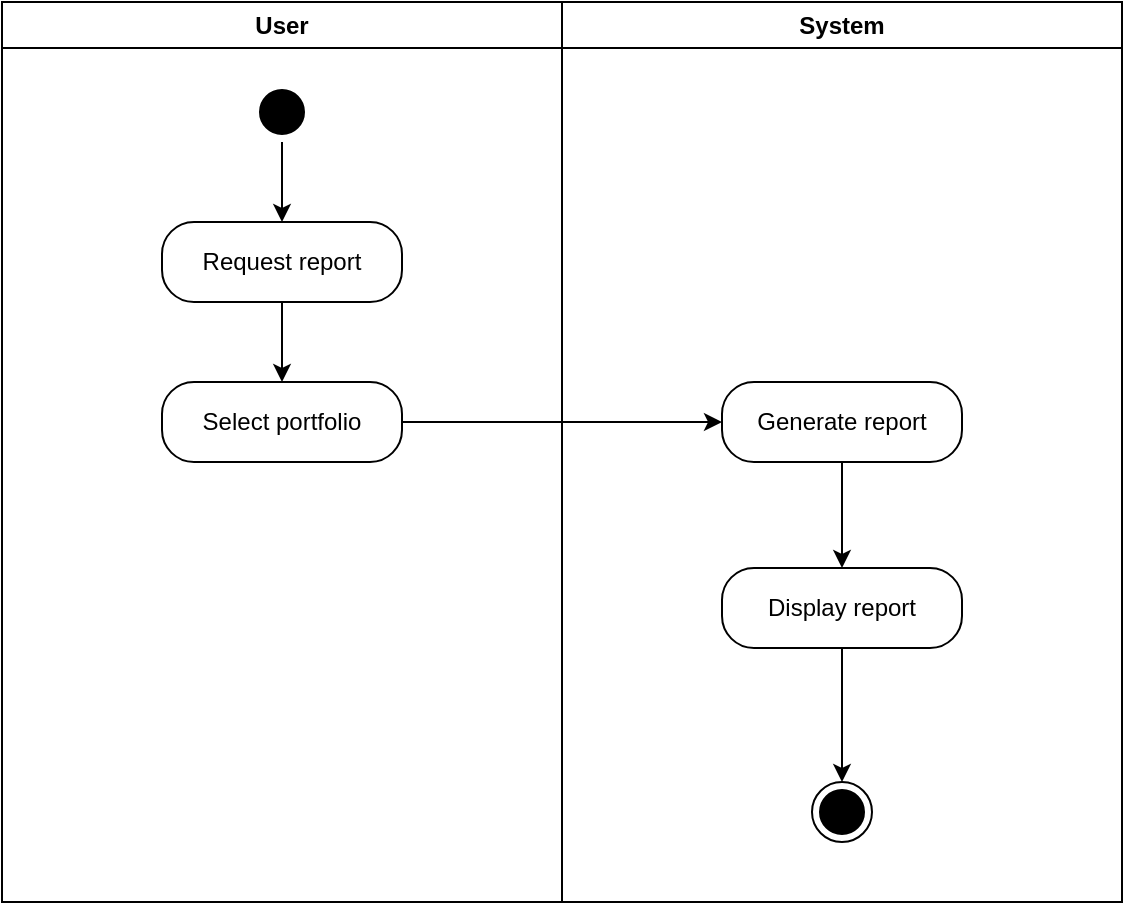 <mxfile version="24.3.1" type="device">
  <diagram name="Page-1" id="e7e014a7-5840-1c2e-5031-d8a46d1fe8dd">
    <mxGraphModel dx="2314" dy="1106" grid="1" gridSize="10" guides="1" tooltips="1" connect="1" arrows="1" fold="1" page="1" pageScale="1" pageWidth="1169" pageHeight="826" background="none" math="0" shadow="0">
      <root>
        <mxCell id="0" />
        <mxCell id="1" parent="0" />
        <mxCell id="2" value="User" style="swimlane;whiteSpace=wrap;strokeColor=#000000;" parent="1" vertex="1">
          <mxGeometry x="305" y="188" width="280" height="450" as="geometry" />
        </mxCell>
        <mxCell id="5" value="" style="ellipse;shape=startState;fillColor=#000000;strokeColor=#000000;" parent="2" vertex="1">
          <mxGeometry x="125" y="40" width="30" height="30" as="geometry" />
        </mxCell>
        <mxCell id="PxKjcnyhle11vZpKr1Y--41" value="Request report" style="rounded=1;whiteSpace=wrap;html=1;arcSize=40;fontColor=#000000;fillColor=#FFFFFF;strokeColor=#000000;shadow=0;" vertex="1" parent="2">
          <mxGeometry x="80" y="110" width="120" height="40" as="geometry" />
        </mxCell>
        <mxCell id="PxKjcnyhle11vZpKr1Y--42" value="" style="endArrow=classic;html=1;rounded=0;entryX=0.5;entryY=0;entryDx=0;entryDy=0;exitX=0.5;exitY=1;exitDx=0;exitDy=0;" edge="1" parent="2" target="PxKjcnyhle11vZpKr1Y--41" source="5">
          <mxGeometry width="50" height="50" relative="1" as="geometry">
            <mxPoint x="165.5" y="72" as="sourcePoint" />
            <mxPoint x="95.5" y="42" as="targetPoint" />
          </mxGeometry>
        </mxCell>
        <mxCell id="PxKjcnyhle11vZpKr1Y--43" value="Select portfolio" style="rounded=1;whiteSpace=wrap;html=1;arcSize=40;fontColor=#000000;fillColor=#FFFFFF;strokeColor=#000000;shadow=0;" vertex="1" parent="2">
          <mxGeometry x="80" y="190" width="120" height="40" as="geometry" />
        </mxCell>
        <mxCell id="PxKjcnyhle11vZpKr1Y--44" value="" style="endArrow=classic;html=1;rounded=0;exitX=0.5;exitY=1;exitDx=0;exitDy=0;entryX=0.5;entryY=0;entryDx=0;entryDy=0;" edge="1" parent="2" target="PxKjcnyhle11vZpKr1Y--43" source="PxKjcnyhle11vZpKr1Y--41">
          <mxGeometry width="50" height="50" relative="1" as="geometry">
            <mxPoint x="325.5" y="234" as="sourcePoint" />
            <mxPoint x="281" y="206" as="targetPoint" />
          </mxGeometry>
        </mxCell>
        <mxCell id="3" value="System" style="swimlane;whiteSpace=wrap;strokeColor=#000000;startSize=23;" parent="1" vertex="1">
          <mxGeometry x="585" y="188" width="280" height="450" as="geometry" />
        </mxCell>
        <mxCell id="38" value="" style="ellipse;shape=endState;fillColor=#000000;strokeColor=#000000;" parent="3" vertex="1">
          <mxGeometry x="125" y="390" width="30" height="30" as="geometry" />
        </mxCell>
        <mxCell id="PxKjcnyhle11vZpKr1Y--45" value="Display report" style="rounded=1;whiteSpace=wrap;html=1;arcSize=40;fontColor=#000000;fillColor=#FFFFFF;strokeColor=#000000;shadow=0;" vertex="1" parent="3">
          <mxGeometry x="80" y="283" width="120" height="40" as="geometry" />
        </mxCell>
        <mxCell id="PxKjcnyhle11vZpKr1Y--46" value="" style="endArrow=classic;html=1;rounded=0;exitX=0.5;exitY=1;exitDx=0;exitDy=0;entryX=0.5;entryY=0;entryDx=0;entryDy=0;" edge="1" parent="3" target="PxKjcnyhle11vZpKr1Y--45" source="PxKjcnyhle11vZpKr1Y--49">
          <mxGeometry width="50" height="50" relative="1" as="geometry">
            <mxPoint x="136" y="285" as="sourcePoint" />
            <mxPoint x="91.5" y="257" as="targetPoint" />
          </mxGeometry>
        </mxCell>
        <mxCell id="PxKjcnyhle11vZpKr1Y--49" value="Generate report" style="rounded=1;whiteSpace=wrap;html=1;arcSize=40;fontColor=#000000;fillColor=#FFFFFF;strokeColor=#000000;shadow=0;" vertex="1" parent="3">
          <mxGeometry x="80" y="190" width="120" height="40" as="geometry" />
        </mxCell>
        <mxCell id="PxKjcnyhle11vZpKr1Y--48" value="" style="endArrow=classic;html=1;rounded=0;entryX=0.5;entryY=0;entryDx=0;entryDy=0;exitX=0.5;exitY=1;exitDx=0;exitDy=0;" edge="1" parent="3" target="38" source="PxKjcnyhle11vZpKr1Y--45">
          <mxGeometry width="50" height="50" relative="1" as="geometry">
            <mxPoint x="-134.5" y="322" as="sourcePoint" />
            <mxPoint x="-59" y="304" as="targetPoint" />
          </mxGeometry>
        </mxCell>
        <mxCell id="PxKjcnyhle11vZpKr1Y--50" value="" style="endArrow=classic;html=1;rounded=0;exitX=1;exitY=0.5;exitDx=0;exitDy=0;entryX=0;entryY=0.5;entryDx=0;entryDy=0;" edge="1" parent="1" target="PxKjcnyhle11vZpKr1Y--49" source="PxKjcnyhle11vZpKr1Y--43">
          <mxGeometry width="50" height="50" relative="1" as="geometry">
            <mxPoint x="520" y="470" as="sourcePoint" />
            <mxPoint x="475.5" y="442" as="targetPoint" />
          </mxGeometry>
        </mxCell>
      </root>
    </mxGraphModel>
  </diagram>
</mxfile>
